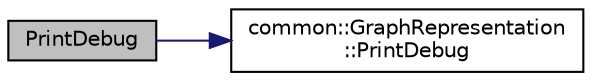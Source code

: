 digraph "PrintDebug"
{
 // INTERACTIVE_SVG=YES
 // LATEX_PDF_SIZE
  bgcolor="transparent";
  edge [fontname="Helvetica",fontsize="10",labelfontname="Helvetica",labelfontsize="10"];
  node [fontname="Helvetica",fontsize="10",shape=record];
  rankdir="LR";
  Node1 [label="PrintDebug",height=0.2,width=0.4,color="black", fillcolor="grey75", style="filled", fontcolor="black",tooltip=" "];
  Node1 -> Node2 [color="midnightblue",fontsize="10",style="solid",fontname="Helvetica"];
  Node2 [label="common::GraphRepresentation\l::PrintDebug",height=0.2,width=0.4,color="black",URL="$dc/d62/classcommon_1_1GraphRepresentation_a219030653119fba49b3d60146c568014.html#a219030653119fba49b3d60146c568014",tooltip=" "];
}
